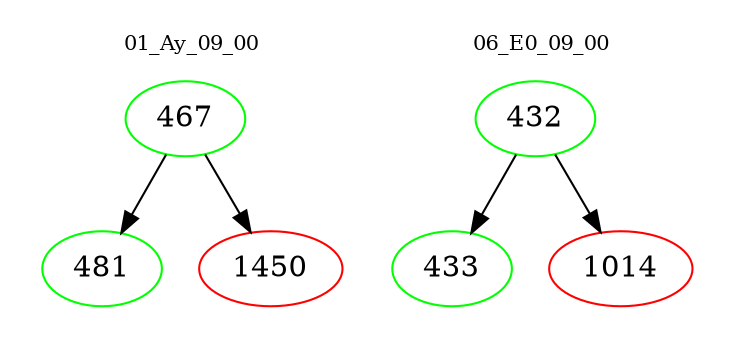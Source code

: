 digraph{
subgraph cluster_0 {
color = white
label = "01_Ay_09_00";
fontsize=10;
T0_467 [label="467", color="green"]
T0_467 -> T0_481 [color="black"]
T0_481 [label="481", color="green"]
T0_467 -> T0_1450 [color="black"]
T0_1450 [label="1450", color="red"]
}
subgraph cluster_1 {
color = white
label = "06_E0_09_00";
fontsize=10;
T1_432 [label="432", color="green"]
T1_432 -> T1_433 [color="black"]
T1_433 [label="433", color="green"]
T1_432 -> T1_1014 [color="black"]
T1_1014 [label="1014", color="red"]
}
}
